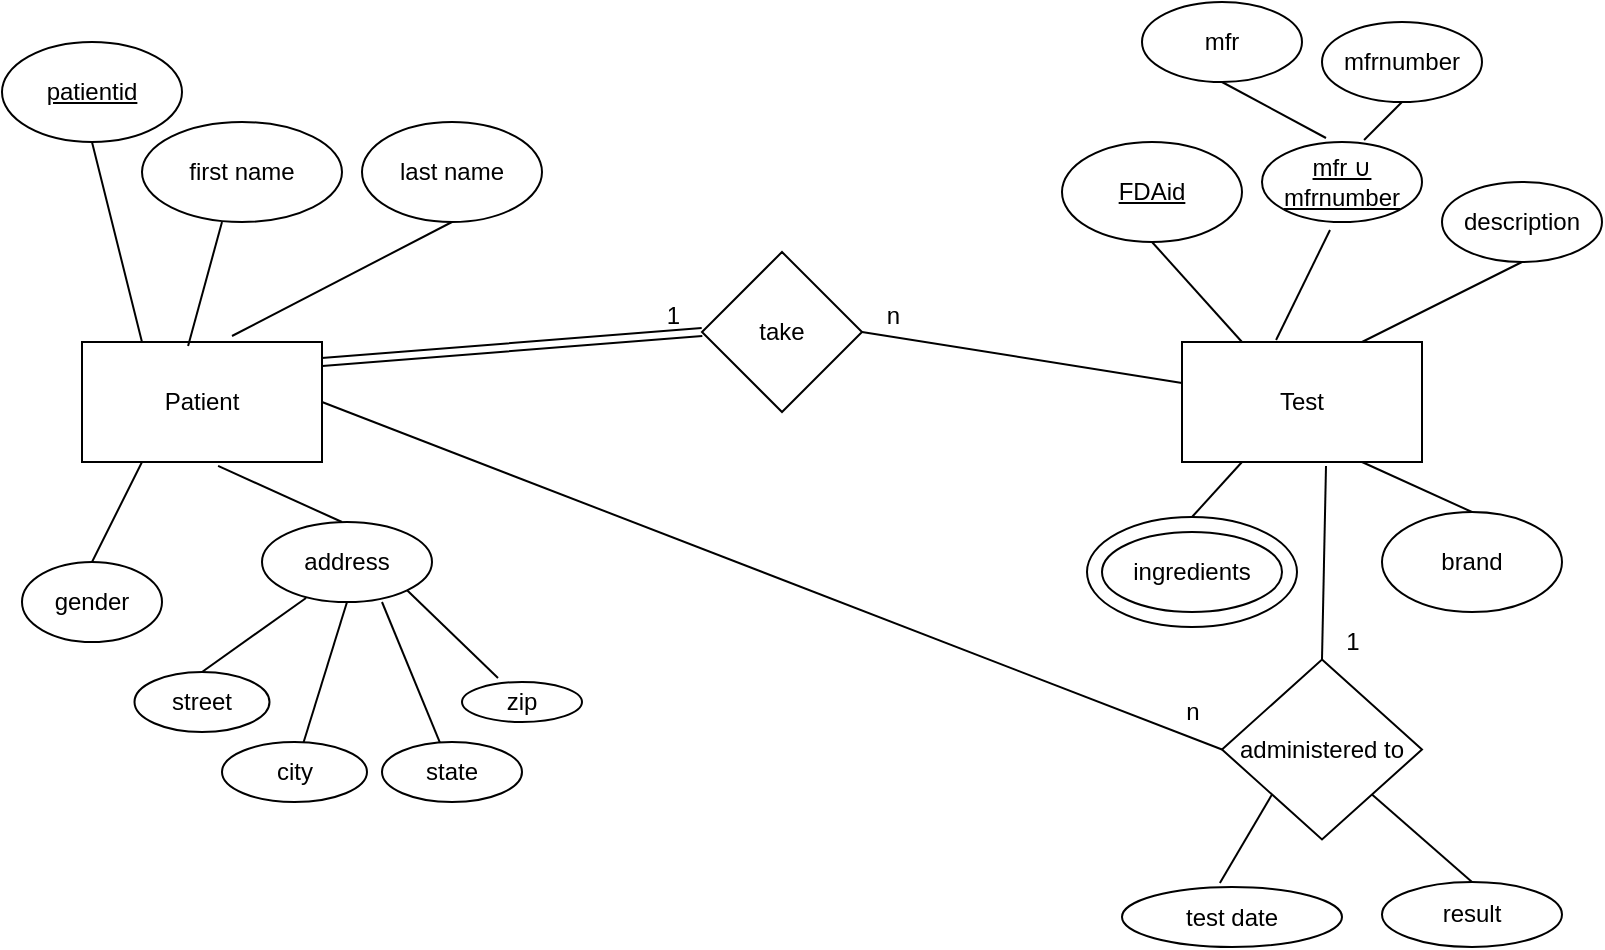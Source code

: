 <mxfile version="20.4.0" type="github"><diagram id="R2lEEEUBdFMjLlhIrx00" name="Page-1"><mxGraphModel dx="1422" dy="744" grid="1" gridSize="10" guides="1" tooltips="1" connect="1" arrows="1" fold="1" page="1" pageScale="1" pageWidth="850" pageHeight="1100" math="0" shadow="0" extFonts="Permanent Marker^https://fonts.googleapis.com/css?family=Permanent+Marker"><root><mxCell id="0"/><mxCell id="1" parent="0"/><mxCell id="ih_u7LbwkePUuAozmLnV-1" value="Patient" style="rounded=0;whiteSpace=wrap;html=1;" parent="1" vertex="1"><mxGeometry x="60" y="220" width="120" height="60" as="geometry"/></mxCell><mxCell id="ih_u7LbwkePUuAozmLnV-2" value="&lt;div&gt;Test&lt;/div&gt;" style="rounded=0;whiteSpace=wrap;html=1;" parent="1" vertex="1"><mxGeometry x="610" y="220" width="120" height="60" as="geometry"/></mxCell><mxCell id="ih_u7LbwkePUuAozmLnV-3" value="&lt;u&gt;patientid&lt;/u&gt;" style="ellipse;whiteSpace=wrap;html=1;" parent="1" vertex="1"><mxGeometry x="20" y="70" width="90" height="50" as="geometry"/></mxCell><mxCell id="ih_u7LbwkePUuAozmLnV-5" value="first name" style="ellipse;whiteSpace=wrap;html=1;" parent="1" vertex="1"><mxGeometry x="90" y="110" width="100" height="50" as="geometry"/></mxCell><mxCell id="ih_u7LbwkePUuAozmLnV-9" value="last name" style="ellipse;whiteSpace=wrap;html=1;" parent="1" vertex="1"><mxGeometry x="200" y="110" width="90" height="50" as="geometry"/></mxCell><mxCell id="ih_u7LbwkePUuAozmLnV-11" value="gender" style="ellipse;whiteSpace=wrap;html=1;" parent="1" vertex="1"><mxGeometry x="30" y="330" width="70" height="40" as="geometry"/></mxCell><mxCell id="ih_u7LbwkePUuAozmLnV-13" value="&lt;div&gt;address&lt;/div&gt;" style="ellipse;whiteSpace=wrap;html=1;" parent="1" vertex="1"><mxGeometry x="150" y="310" width="85" height="40" as="geometry"/></mxCell><mxCell id="ih_u7LbwkePUuAozmLnV-16" value="street" style="ellipse;whiteSpace=wrap;html=1;" parent="1" vertex="1"><mxGeometry x="86.25" y="385" width="67.5" height="30" as="geometry"/></mxCell><mxCell id="ih_u7LbwkePUuAozmLnV-19" value="&lt;div&gt;city&lt;/div&gt;" style="ellipse;whiteSpace=wrap;html=1;" parent="1" vertex="1"><mxGeometry x="130" y="420" width="72.5" height="30" as="geometry"/></mxCell><mxCell id="ih_u7LbwkePUuAozmLnV-21" value="state" style="ellipse;whiteSpace=wrap;html=1;" parent="1" vertex="1"><mxGeometry x="210" y="420" width="70" height="30" as="geometry"/></mxCell><mxCell id="ih_u7LbwkePUuAozmLnV-28" value="&lt;div&gt;zip&lt;/div&gt;" style="ellipse;whiteSpace=wrap;html=1;" parent="1" vertex="1"><mxGeometry x="250" y="390" width="60" height="20" as="geometry"/></mxCell><mxCell id="ih_u7LbwkePUuAozmLnV-39" value="&lt;u&gt;FDAid&lt;/u&gt;" style="ellipse;whiteSpace=wrap;html=1;" parent="1" vertex="1"><mxGeometry x="550" y="120" width="90" height="50" as="geometry"/></mxCell><mxCell id="ih_u7LbwkePUuAozmLnV-40" value="mfr" style="ellipse;whiteSpace=wrap;html=1;" parent="1" vertex="1"><mxGeometry x="590" y="50" width="80" height="40" as="geometry"/></mxCell><mxCell id="ih_u7LbwkePUuAozmLnV-41" value="mfrnumber" style="ellipse;whiteSpace=wrap;html=1;" parent="1" vertex="1"><mxGeometry x="680" y="60" width="80" height="40" as="geometry"/></mxCell><mxCell id="ih_u7LbwkePUuAozmLnV-42" value="&lt;div&gt;description&lt;br&gt;&lt;/div&gt;" style="ellipse;whiteSpace=wrap;html=1;" parent="1" vertex="1"><mxGeometry x="740" y="140" width="80" height="40" as="geometry"/></mxCell><mxCell id="ih_u7LbwkePUuAozmLnV-67" value="&lt;u&gt;mfr ∪ mfrnumber&lt;br&gt;&lt;/u&gt;" style="ellipse;whiteSpace=wrap;html=1;" parent="1" vertex="1"><mxGeometry x="650" y="120" width="80" height="40" as="geometry"/></mxCell><mxCell id="ih_u7LbwkePUuAozmLnV-73" value="brand" style="ellipse;whiteSpace=wrap;html=1;" parent="1" vertex="1"><mxGeometry x="710" y="305" width="90" height="50" as="geometry"/></mxCell><mxCell id="ih_u7LbwkePUuAozmLnV-76" value="" style="ellipse;whiteSpace=wrap;html=1;" parent="1" vertex="1"><mxGeometry x="562.5" y="307.5" width="105" height="55" as="geometry"/></mxCell><mxCell id="ih_u7LbwkePUuAozmLnV-77" value="ingredients" style="ellipse;whiteSpace=wrap;html=1;" parent="1" vertex="1"><mxGeometry x="570" y="315" width="90" height="40" as="geometry"/></mxCell><mxCell id="ih_u7LbwkePUuAozmLnV-81" value="take" style="rhombus;whiteSpace=wrap;html=1;" parent="1" vertex="1"><mxGeometry x="370" y="175" width="80" height="80" as="geometry"/></mxCell><mxCell id="ih_u7LbwkePUuAozmLnV-93" value="administered to" style="rhombus;whiteSpace=wrap;html=1;" parent="1" vertex="1"><mxGeometry x="630" y="378.75" width="100" height="90" as="geometry"/></mxCell><mxCell id="ih_u7LbwkePUuAozmLnV-97" value="&lt;div&gt;test date&lt;/div&gt;" style="ellipse;whiteSpace=wrap;html=1;" parent="1" vertex="1"><mxGeometry x="580" y="492.5" width="110" height="30" as="geometry"/></mxCell><mxCell id="ih_u7LbwkePUuAozmLnV-100" value="result" style="ellipse;whiteSpace=wrap;html=1;" parent="1" vertex="1"><mxGeometry x="710" y="490" width="90" height="32.5" as="geometry"/></mxCell><mxCell id="qIw7FcMMZOI5M9_DItt7-2" value="" style="endArrow=none;html=1;rounded=0;exitX=0.5;exitY=1;exitDx=0;exitDy=0;entryX=0.25;entryY=0;entryDx=0;entryDy=0;" parent="1" source="ih_u7LbwkePUuAozmLnV-3" target="ih_u7LbwkePUuAozmLnV-1" edge="1"><mxGeometry relative="1" as="geometry"><mxPoint x="10" y="189.5" as="sourcePoint"/><mxPoint x="170" y="189.5" as="targetPoint"/></mxGeometry></mxCell><mxCell id="qIw7FcMMZOI5M9_DItt7-3" value="" style="endArrow=none;html=1;rounded=0;entryX=0.442;entryY=0.033;entryDx=0;entryDy=0;entryPerimeter=0;" parent="1" target="ih_u7LbwkePUuAozmLnV-1" edge="1"><mxGeometry relative="1" as="geometry"><mxPoint x="130" y="160" as="sourcePoint"/><mxPoint x="290" y="160" as="targetPoint"/></mxGeometry></mxCell><mxCell id="qIw7FcMMZOI5M9_DItt7-4" value="" style="endArrow=none;html=1;rounded=0;entryX=0.5;entryY=1;entryDx=0;entryDy=0;exitX=0.625;exitY=-0.05;exitDx=0;exitDy=0;exitPerimeter=0;" parent="1" source="ih_u7LbwkePUuAozmLnV-1" target="ih_u7LbwkePUuAozmLnV-9" edge="1"><mxGeometry relative="1" as="geometry"><mxPoint x="140" y="210" as="sourcePoint"/><mxPoint x="270" y="169" as="targetPoint"/></mxGeometry></mxCell><mxCell id="qIw7FcMMZOI5M9_DItt7-5" value="" style="endArrow=none;html=1;rounded=0;exitX=0.5;exitY=0;exitDx=0;exitDy=0;entryX=0.25;entryY=1;entryDx=0;entryDy=0;" parent="1" source="ih_u7LbwkePUuAozmLnV-11" target="ih_u7LbwkePUuAozmLnV-1" edge="1"><mxGeometry relative="1" as="geometry"><mxPoint x="60" y="312.5" as="sourcePoint"/><mxPoint x="220" y="312.5" as="targetPoint"/></mxGeometry></mxCell><mxCell id="qIw7FcMMZOI5M9_DItt7-6" value="" style="endArrow=none;html=1;rounded=0;entryX=0.567;entryY=1.033;entryDx=0;entryDy=0;entryPerimeter=0;" parent="1" target="ih_u7LbwkePUuAozmLnV-1" edge="1"><mxGeometry relative="1" as="geometry"><mxPoint x="190" y="310" as="sourcePoint"/><mxPoint x="350" y="310" as="targetPoint"/></mxGeometry></mxCell><mxCell id="qIw7FcMMZOI5M9_DItt7-7" value="" style="endArrow=none;html=1;rounded=0;entryX=0.259;entryY=0.95;entryDx=0;entryDy=0;entryPerimeter=0;" parent="1" target="ih_u7LbwkePUuAozmLnV-13" edge="1"><mxGeometry relative="1" as="geometry"><mxPoint x="120" y="385" as="sourcePoint"/><mxPoint x="280" y="385" as="targetPoint"/></mxGeometry></mxCell><mxCell id="qIw7FcMMZOI5M9_DItt7-8" value="" style="endArrow=none;html=1;rounded=0;entryX=0.5;entryY=1;entryDx=0;entryDy=0;" parent="1" source="ih_u7LbwkePUuAozmLnV-19" target="ih_u7LbwkePUuAozmLnV-13" edge="1"><mxGeometry relative="1" as="geometry"><mxPoint x="130" y="395" as="sourcePoint"/><mxPoint x="182.015" y="358" as="targetPoint"/></mxGeometry></mxCell><mxCell id="qIw7FcMMZOI5M9_DItt7-9" value="" style="endArrow=none;html=1;rounded=0;" parent="1" source="ih_u7LbwkePUuAozmLnV-21" edge="1"><mxGeometry relative="1" as="geometry"><mxPoint x="140" y="405" as="sourcePoint"/><mxPoint x="210" y="350" as="targetPoint"/></mxGeometry></mxCell><mxCell id="qIw7FcMMZOI5M9_DItt7-10" value="" style="endArrow=none;html=1;rounded=0;entryX=1;entryY=1;entryDx=0;entryDy=0;exitX=0.3;exitY=-0.1;exitDx=0;exitDy=0;exitPerimeter=0;" parent="1" source="ih_u7LbwkePUuAozmLnV-28" target="ih_u7LbwkePUuAozmLnV-13" edge="1"><mxGeometry relative="1" as="geometry"><mxPoint x="150" y="415" as="sourcePoint"/><mxPoint x="202.015" y="378" as="targetPoint"/></mxGeometry></mxCell><mxCell id="qIw7FcMMZOI5M9_DItt7-11" value="" style="endArrow=none;html=1;rounded=0;entryX=0;entryY=1;entryDx=0;entryDy=0;exitX=0.445;exitY=-0.067;exitDx=0;exitDy=0;exitPerimeter=0;" parent="1" source="ih_u7LbwkePUuAozmLnV-97" target="ih_u7LbwkePUuAozmLnV-93" edge="1"><mxGeometry relative="1" as="geometry"><mxPoint x="360" y="397" as="sourcePoint"/><mxPoint x="412.015" y="360" as="targetPoint"/></mxGeometry></mxCell><mxCell id="qIw7FcMMZOI5M9_DItt7-12" value="" style="endArrow=none;html=1;rounded=0;entryX=1;entryY=1;entryDx=0;entryDy=0;exitX=0.5;exitY=0;exitDx=0;exitDy=0;" parent="1" source="ih_u7LbwkePUuAozmLnV-100" target="ih_u7LbwkePUuAozmLnV-93" edge="1"><mxGeometry relative="1" as="geometry"><mxPoint x="170" y="435" as="sourcePoint"/><mxPoint x="222.015" y="398" as="targetPoint"/></mxGeometry></mxCell><mxCell id="qIw7FcMMZOI5M9_DItt7-14" value="" style="endArrow=none;html=1;rounded=0;exitX=0.25;exitY=1;exitDx=0;exitDy=0;entryX=0.5;entryY=0;entryDx=0;entryDy=0;" parent="1" source="ih_u7LbwkePUuAozmLnV-2" target="ih_u7LbwkePUuAozmLnV-76" edge="1"><mxGeometry relative="1" as="geometry"><mxPoint x="582.5" y="385" as="sourcePoint"/><mxPoint x="630" y="310" as="targetPoint"/></mxGeometry></mxCell><mxCell id="qIw7FcMMZOI5M9_DItt7-16" value="" style="endArrow=none;html=1;rounded=0;entryX=0.75;entryY=1;entryDx=0;entryDy=0;exitX=0.5;exitY=0;exitDx=0;exitDy=0;" parent="1" source="ih_u7LbwkePUuAozmLnV-73" target="ih_u7LbwkePUuAozmLnV-2" edge="1"><mxGeometry relative="1" as="geometry"><mxPoint x="340" y="390" as="sourcePoint"/><mxPoint x="500" y="390" as="targetPoint"/></mxGeometry></mxCell><mxCell id="qIw7FcMMZOI5M9_DItt7-17" value="" style="endArrow=none;html=1;rounded=0;exitX=0.5;exitY=1;exitDx=0;exitDy=0;entryX=0.25;entryY=0;entryDx=0;entryDy=0;" parent="1" source="ih_u7LbwkePUuAozmLnV-39" target="ih_u7LbwkePUuAozmLnV-2" edge="1"><mxGeometry relative="1" as="geometry"><mxPoint x="560" y="199.5" as="sourcePoint"/><mxPoint x="720" y="199.5" as="targetPoint"/></mxGeometry></mxCell><mxCell id="qIw7FcMMZOI5M9_DItt7-20" value="" style="endArrow=none;html=1;rounded=0;exitX=0.425;exitY=1.1;exitDx=0;exitDy=0;exitPerimeter=0;entryX=0.392;entryY=-0.017;entryDx=0;entryDy=0;entryPerimeter=0;" parent="1" source="ih_u7LbwkePUuAozmLnV-67" target="ih_u7LbwkePUuAozmLnV-2" edge="1"><mxGeometry relative="1" as="geometry"><mxPoint x="640" y="189.5" as="sourcePoint"/><mxPoint x="800" y="189.5" as="targetPoint"/></mxGeometry></mxCell><mxCell id="qIw7FcMMZOI5M9_DItt7-21" value="" style="endArrow=none;html=1;rounded=0;entryX=0.5;entryY=1;entryDx=0;entryDy=0;exitX=0.75;exitY=0;exitDx=0;exitDy=0;" parent="1" source="ih_u7LbwkePUuAozmLnV-2" target="ih_u7LbwkePUuAozmLnV-42" edge="1"><mxGeometry relative="1" as="geometry"><mxPoint x="650" y="199.5" as="sourcePoint"/><mxPoint x="810" y="199.5" as="targetPoint"/></mxGeometry></mxCell><mxCell id="qIw7FcMMZOI5M9_DItt7-23" value="" style="endArrow=none;html=1;rounded=0;exitX=0.5;exitY=1;exitDx=0;exitDy=0;entryX=0.4;entryY=-0.05;entryDx=0;entryDy=0;entryPerimeter=0;" parent="1" source="ih_u7LbwkePUuAozmLnV-40" target="ih_u7LbwkePUuAozmLnV-67" edge="1"><mxGeometry relative="1" as="geometry"><mxPoint x="530" y="109" as="sourcePoint"/><mxPoint x="690" y="109" as="targetPoint"/></mxGeometry></mxCell><mxCell id="qIw7FcMMZOI5M9_DItt7-24" value="" style="endArrow=none;html=1;rounded=0;entryX=0.5;entryY=1;entryDx=0;entryDy=0;exitX=0.638;exitY=-0.025;exitDx=0;exitDy=0;exitPerimeter=0;" parent="1" source="ih_u7LbwkePUuAozmLnV-67" target="ih_u7LbwkePUuAozmLnV-41" edge="1"><mxGeometry relative="1" as="geometry"><mxPoint x="590" y="109" as="sourcePoint"/><mxPoint x="750" y="109" as="targetPoint"/></mxGeometry></mxCell><mxCell id="qIw7FcMMZOI5M9_DItt7-31" value="" style="shape=link;html=1;rounded=0;entryX=0;entryY=0.5;entryDx=0;entryDy=0;" parent="1" target="ih_u7LbwkePUuAozmLnV-81" edge="1"><mxGeometry relative="1" as="geometry"><mxPoint x="180" y="230" as="sourcePoint"/><mxPoint x="340" y="230" as="targetPoint"/></mxGeometry></mxCell><mxCell id="qIw7FcMMZOI5M9_DItt7-32" value="1" style="resizable=0;html=1;align=right;verticalAlign=bottom;" parent="qIw7FcMMZOI5M9_DItt7-31" connectable="0" vertex="1"><mxGeometry x="1" relative="1" as="geometry"><mxPoint x="-10" as="offset"/></mxGeometry></mxCell><mxCell id="qIw7FcMMZOI5M9_DItt7-33" value="" style="endArrow=none;html=1;rounded=0;" parent="1" target="ih_u7LbwkePUuAozmLnV-2" edge="1"><mxGeometry relative="1" as="geometry"><mxPoint x="450" y="215" as="sourcePoint"/><mxPoint x="600" y="214.5" as="targetPoint"/></mxGeometry></mxCell><mxCell id="qIw7FcMMZOI5M9_DItt7-34" value="n" style="resizable=0;html=1;align=right;verticalAlign=bottom;" parent="qIw7FcMMZOI5M9_DItt7-33" connectable="0" vertex="1"><mxGeometry x="1" relative="1" as="geometry"><mxPoint x="-140" y="-25" as="offset"/></mxGeometry></mxCell><mxCell id="qIw7FcMMZOI5M9_DItt7-48" value="" style="endArrow=none;html=1;rounded=0;entryX=0.6;entryY=1.033;entryDx=0;entryDy=0;entryPerimeter=0;exitX=0.5;exitY=0;exitDx=0;exitDy=0;" parent="1" source="ih_u7LbwkePUuAozmLnV-93" target="ih_u7LbwkePUuAozmLnV-2" edge="1"><mxGeometry relative="1" as="geometry"><mxPoint x="340" y="360" as="sourcePoint"/><mxPoint x="500" y="360" as="targetPoint"/></mxGeometry></mxCell><mxCell id="qIw7FcMMZOI5M9_DItt7-49" value="1" style="text;html=1;align=center;verticalAlign=middle;resizable=0;points=[];autosize=1;strokeColor=none;fillColor=none;" parent="1" vertex="1"><mxGeometry x="680" y="355" width="30" height="30" as="geometry"/></mxCell><mxCell id="qIw7FcMMZOI5M9_DItt7-50" value="" style="endArrow=none;html=1;rounded=0;exitX=1;exitY=0.5;exitDx=0;exitDy=0;entryX=0;entryY=0.5;entryDx=0;entryDy=0;" parent="1" source="ih_u7LbwkePUuAozmLnV-1" target="ih_u7LbwkePUuAozmLnV-93" edge="1"><mxGeometry relative="1" as="geometry"><mxPoint x="340" y="360" as="sourcePoint"/><mxPoint x="500" y="360" as="targetPoint"/></mxGeometry></mxCell><mxCell id="qIw7FcMMZOI5M9_DItt7-51" value="n" style="text;html=1;align=center;verticalAlign=middle;resizable=0;points=[];autosize=1;strokeColor=none;fillColor=none;" parent="1" vertex="1"><mxGeometry x="600" y="390" width="30" height="30" as="geometry"/></mxCell></root></mxGraphModel></diagram></mxfile>